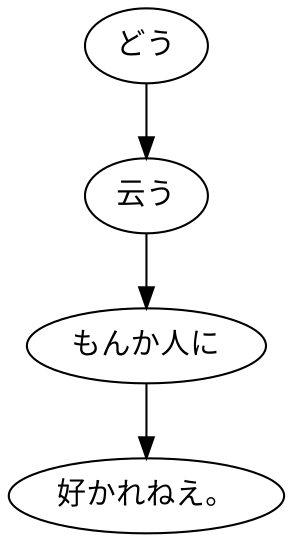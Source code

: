 digraph graph4393 {
	node0 [label="どう"];
	node1 [label="云う"];
	node2 [label="もんか人に"];
	node3 [label="好かれねえ。"];
	node0 -> node1;
	node1 -> node2;
	node2 -> node3;
}
